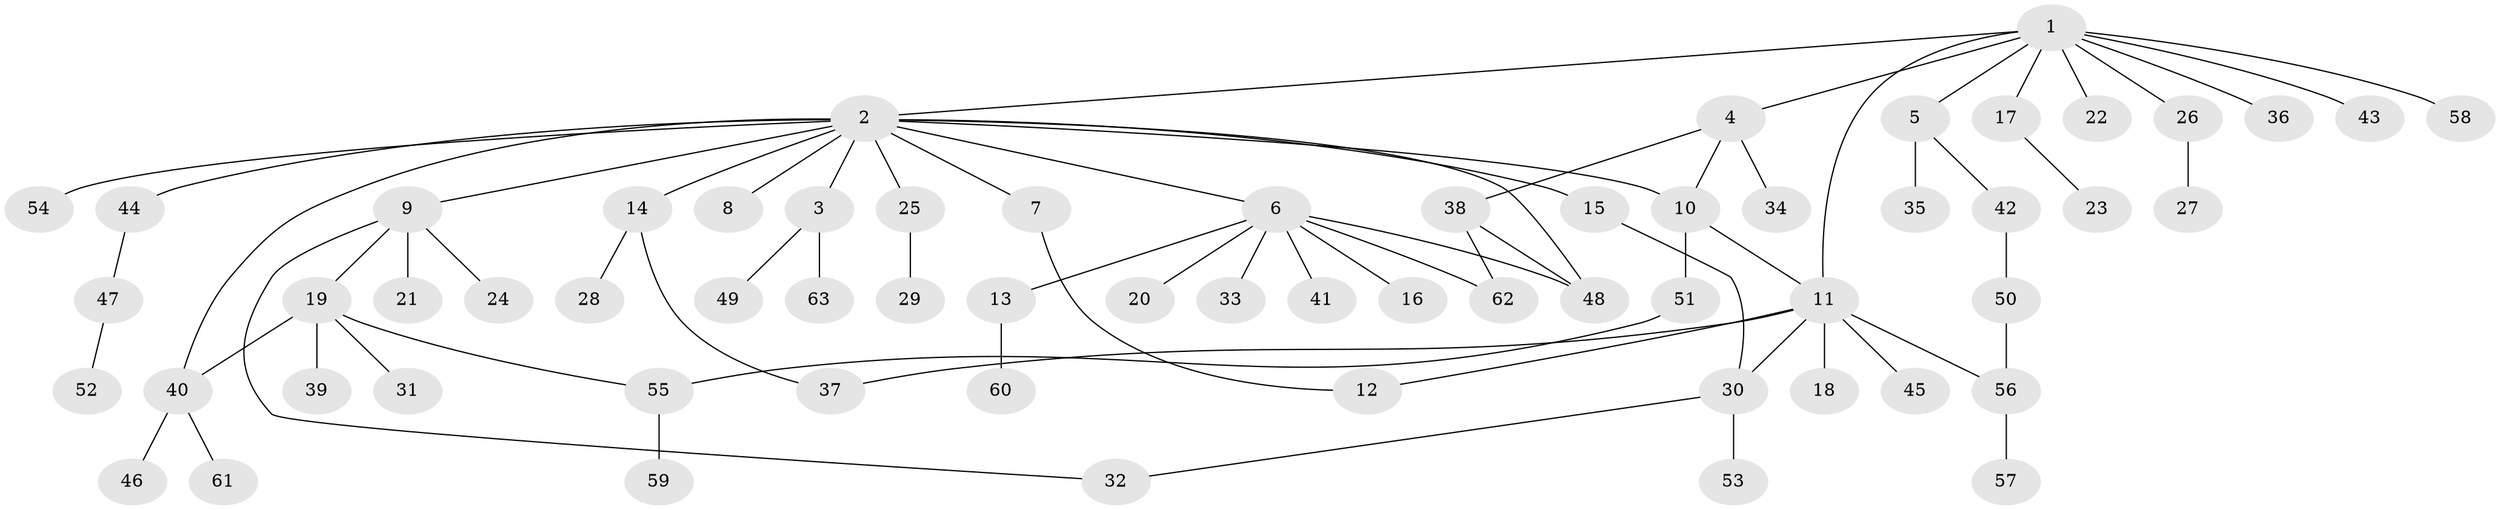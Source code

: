 // Generated by graph-tools (version 1.1) at 2025/11/02/27/25 16:11:13]
// undirected, 63 vertices, 74 edges
graph export_dot {
graph [start="1"]
  node [color=gray90,style=filled];
  1;
  2;
  3;
  4;
  5;
  6;
  7;
  8;
  9;
  10;
  11;
  12;
  13;
  14;
  15;
  16;
  17;
  18;
  19;
  20;
  21;
  22;
  23;
  24;
  25;
  26;
  27;
  28;
  29;
  30;
  31;
  32;
  33;
  34;
  35;
  36;
  37;
  38;
  39;
  40;
  41;
  42;
  43;
  44;
  45;
  46;
  47;
  48;
  49;
  50;
  51;
  52;
  53;
  54;
  55;
  56;
  57;
  58;
  59;
  60;
  61;
  62;
  63;
  1 -- 2;
  1 -- 4;
  1 -- 5;
  1 -- 11;
  1 -- 17;
  1 -- 22;
  1 -- 26;
  1 -- 36;
  1 -- 43;
  1 -- 58;
  2 -- 3;
  2 -- 6;
  2 -- 7;
  2 -- 8;
  2 -- 9;
  2 -- 10;
  2 -- 14;
  2 -- 15;
  2 -- 25;
  2 -- 40;
  2 -- 44;
  2 -- 48;
  2 -- 54;
  3 -- 49;
  3 -- 63;
  4 -- 10;
  4 -- 34;
  4 -- 38;
  5 -- 35;
  5 -- 42;
  6 -- 13;
  6 -- 16;
  6 -- 20;
  6 -- 33;
  6 -- 41;
  6 -- 48;
  6 -- 62;
  7 -- 12;
  9 -- 19;
  9 -- 21;
  9 -- 24;
  9 -- 32;
  10 -- 11;
  10 -- 51;
  11 -- 12;
  11 -- 18;
  11 -- 30;
  11 -- 37;
  11 -- 45;
  11 -- 56;
  13 -- 60;
  14 -- 28;
  14 -- 37;
  15 -- 30;
  17 -- 23;
  19 -- 31;
  19 -- 39;
  19 -- 40;
  19 -- 55;
  25 -- 29;
  26 -- 27;
  30 -- 32;
  30 -- 53;
  38 -- 48;
  38 -- 62;
  40 -- 46;
  40 -- 61;
  42 -- 50;
  44 -- 47;
  47 -- 52;
  50 -- 56;
  51 -- 55;
  55 -- 59;
  56 -- 57;
}
